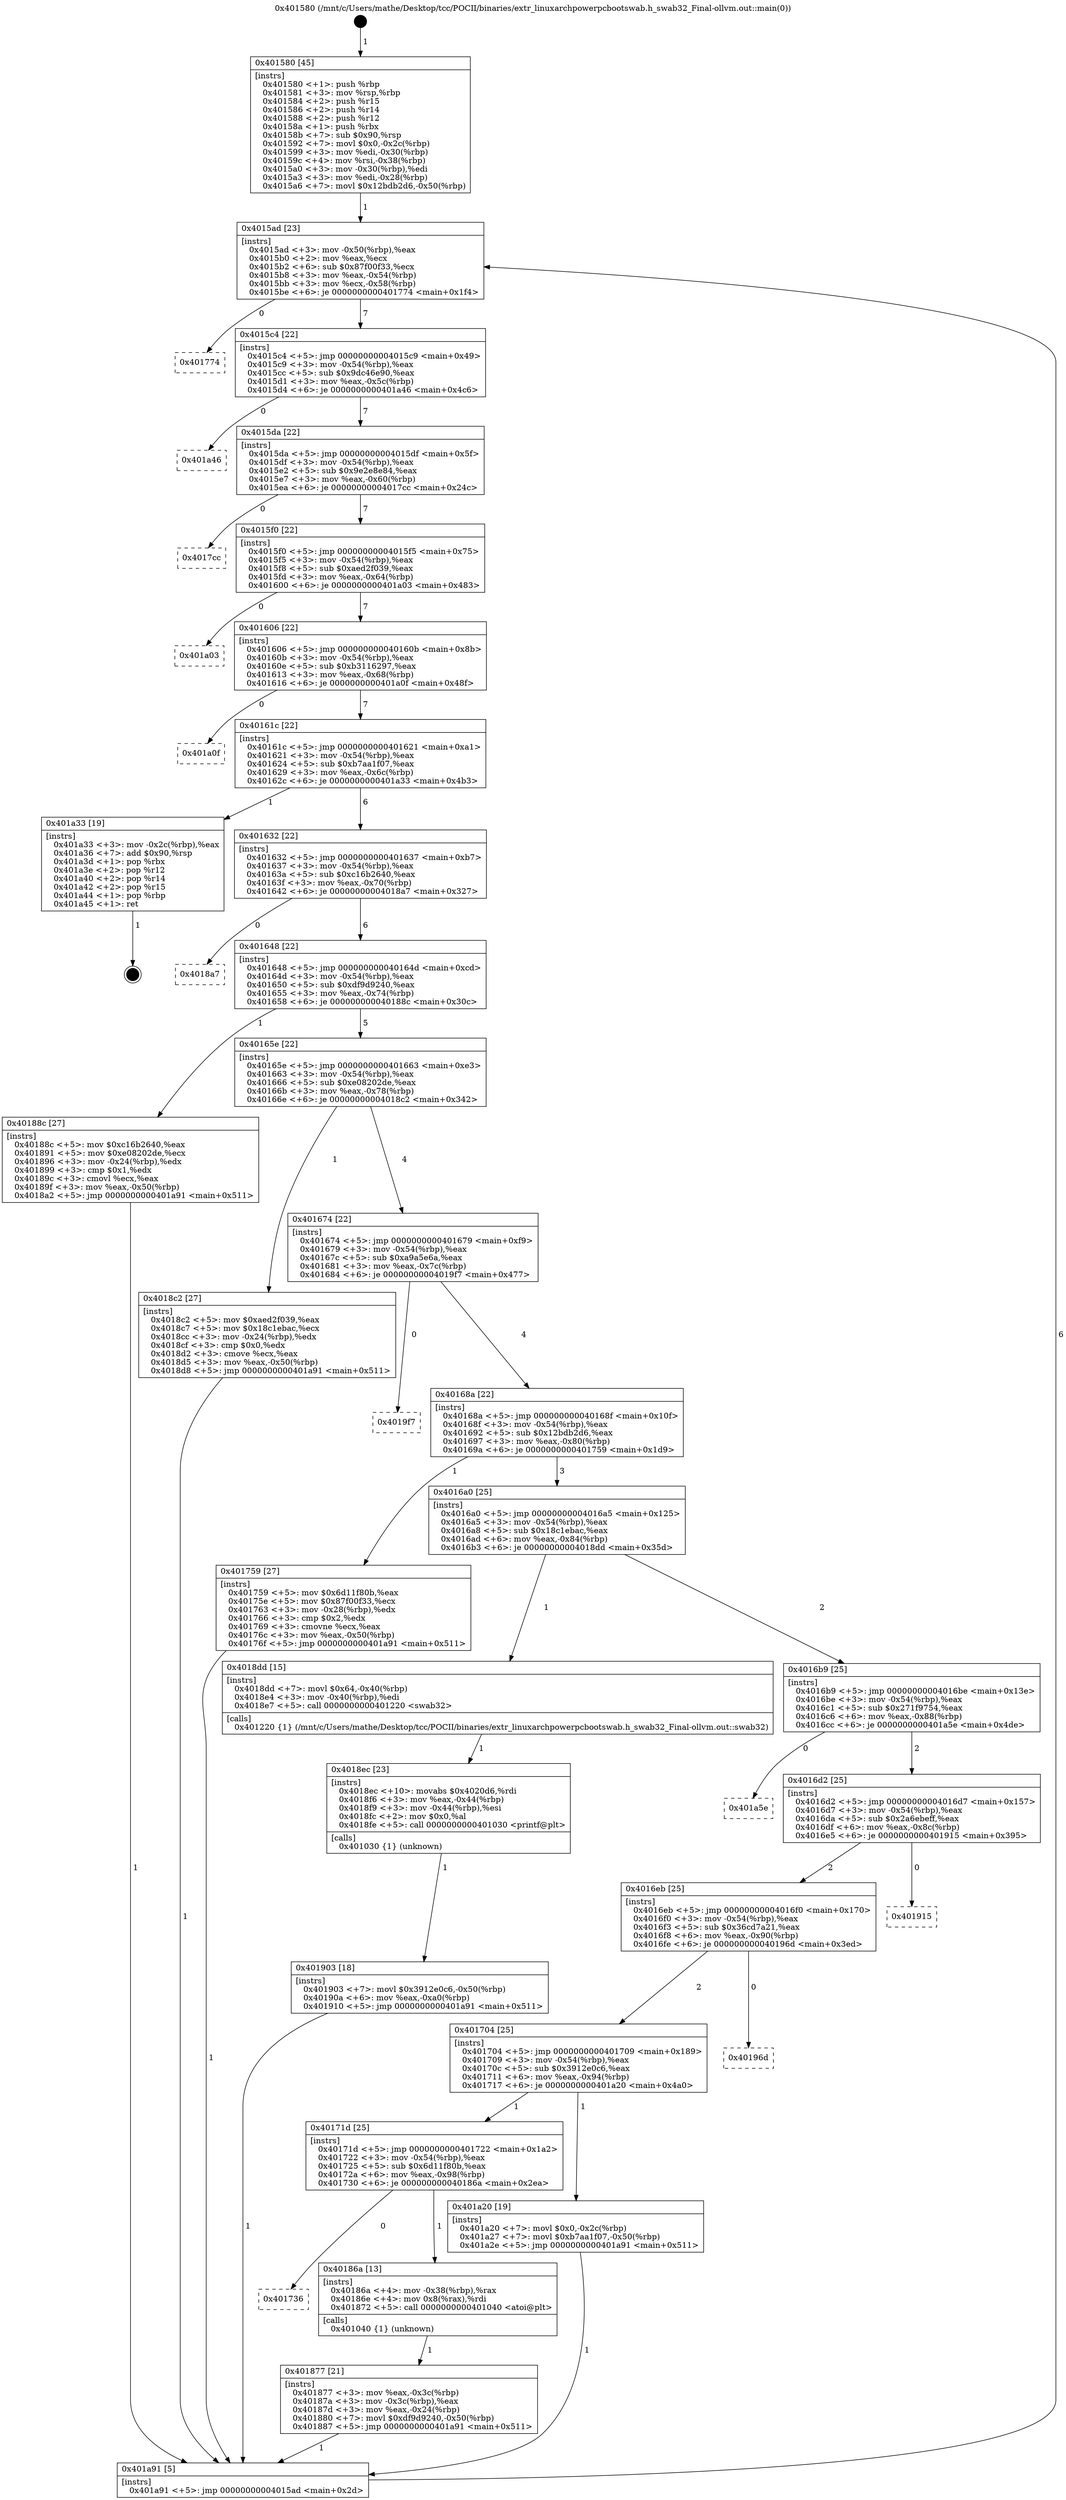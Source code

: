digraph "0x401580" {
  label = "0x401580 (/mnt/c/Users/mathe/Desktop/tcc/POCII/binaries/extr_linuxarchpowerpcbootswab.h_swab32_Final-ollvm.out::main(0))"
  labelloc = "t"
  node[shape=record]

  Entry [label="",width=0.3,height=0.3,shape=circle,fillcolor=black,style=filled]
  "0x4015ad" [label="{
     0x4015ad [23]\l
     | [instrs]\l
     &nbsp;&nbsp;0x4015ad \<+3\>: mov -0x50(%rbp),%eax\l
     &nbsp;&nbsp;0x4015b0 \<+2\>: mov %eax,%ecx\l
     &nbsp;&nbsp;0x4015b2 \<+6\>: sub $0x87f00f33,%ecx\l
     &nbsp;&nbsp;0x4015b8 \<+3\>: mov %eax,-0x54(%rbp)\l
     &nbsp;&nbsp;0x4015bb \<+3\>: mov %ecx,-0x58(%rbp)\l
     &nbsp;&nbsp;0x4015be \<+6\>: je 0000000000401774 \<main+0x1f4\>\l
  }"]
  "0x401774" [label="{
     0x401774\l
  }", style=dashed]
  "0x4015c4" [label="{
     0x4015c4 [22]\l
     | [instrs]\l
     &nbsp;&nbsp;0x4015c4 \<+5\>: jmp 00000000004015c9 \<main+0x49\>\l
     &nbsp;&nbsp;0x4015c9 \<+3\>: mov -0x54(%rbp),%eax\l
     &nbsp;&nbsp;0x4015cc \<+5\>: sub $0x9dc46e90,%eax\l
     &nbsp;&nbsp;0x4015d1 \<+3\>: mov %eax,-0x5c(%rbp)\l
     &nbsp;&nbsp;0x4015d4 \<+6\>: je 0000000000401a46 \<main+0x4c6\>\l
  }"]
  Exit [label="",width=0.3,height=0.3,shape=circle,fillcolor=black,style=filled,peripheries=2]
  "0x401a46" [label="{
     0x401a46\l
  }", style=dashed]
  "0x4015da" [label="{
     0x4015da [22]\l
     | [instrs]\l
     &nbsp;&nbsp;0x4015da \<+5\>: jmp 00000000004015df \<main+0x5f\>\l
     &nbsp;&nbsp;0x4015df \<+3\>: mov -0x54(%rbp),%eax\l
     &nbsp;&nbsp;0x4015e2 \<+5\>: sub $0x9e2e8e84,%eax\l
     &nbsp;&nbsp;0x4015e7 \<+3\>: mov %eax,-0x60(%rbp)\l
     &nbsp;&nbsp;0x4015ea \<+6\>: je 00000000004017cc \<main+0x24c\>\l
  }"]
  "0x401903" [label="{
     0x401903 [18]\l
     | [instrs]\l
     &nbsp;&nbsp;0x401903 \<+7\>: movl $0x3912e0c6,-0x50(%rbp)\l
     &nbsp;&nbsp;0x40190a \<+6\>: mov %eax,-0xa0(%rbp)\l
     &nbsp;&nbsp;0x401910 \<+5\>: jmp 0000000000401a91 \<main+0x511\>\l
  }"]
  "0x4017cc" [label="{
     0x4017cc\l
  }", style=dashed]
  "0x4015f0" [label="{
     0x4015f0 [22]\l
     | [instrs]\l
     &nbsp;&nbsp;0x4015f0 \<+5\>: jmp 00000000004015f5 \<main+0x75\>\l
     &nbsp;&nbsp;0x4015f5 \<+3\>: mov -0x54(%rbp),%eax\l
     &nbsp;&nbsp;0x4015f8 \<+5\>: sub $0xaed2f039,%eax\l
     &nbsp;&nbsp;0x4015fd \<+3\>: mov %eax,-0x64(%rbp)\l
     &nbsp;&nbsp;0x401600 \<+6\>: je 0000000000401a03 \<main+0x483\>\l
  }"]
  "0x4018ec" [label="{
     0x4018ec [23]\l
     | [instrs]\l
     &nbsp;&nbsp;0x4018ec \<+10\>: movabs $0x4020d6,%rdi\l
     &nbsp;&nbsp;0x4018f6 \<+3\>: mov %eax,-0x44(%rbp)\l
     &nbsp;&nbsp;0x4018f9 \<+3\>: mov -0x44(%rbp),%esi\l
     &nbsp;&nbsp;0x4018fc \<+2\>: mov $0x0,%al\l
     &nbsp;&nbsp;0x4018fe \<+5\>: call 0000000000401030 \<printf@plt\>\l
     | [calls]\l
     &nbsp;&nbsp;0x401030 \{1\} (unknown)\l
  }"]
  "0x401a03" [label="{
     0x401a03\l
  }", style=dashed]
  "0x401606" [label="{
     0x401606 [22]\l
     | [instrs]\l
     &nbsp;&nbsp;0x401606 \<+5\>: jmp 000000000040160b \<main+0x8b\>\l
     &nbsp;&nbsp;0x40160b \<+3\>: mov -0x54(%rbp),%eax\l
     &nbsp;&nbsp;0x40160e \<+5\>: sub $0xb3116297,%eax\l
     &nbsp;&nbsp;0x401613 \<+3\>: mov %eax,-0x68(%rbp)\l
     &nbsp;&nbsp;0x401616 \<+6\>: je 0000000000401a0f \<main+0x48f\>\l
  }"]
  "0x401877" [label="{
     0x401877 [21]\l
     | [instrs]\l
     &nbsp;&nbsp;0x401877 \<+3\>: mov %eax,-0x3c(%rbp)\l
     &nbsp;&nbsp;0x40187a \<+3\>: mov -0x3c(%rbp),%eax\l
     &nbsp;&nbsp;0x40187d \<+3\>: mov %eax,-0x24(%rbp)\l
     &nbsp;&nbsp;0x401880 \<+7\>: movl $0xdf9d9240,-0x50(%rbp)\l
     &nbsp;&nbsp;0x401887 \<+5\>: jmp 0000000000401a91 \<main+0x511\>\l
  }"]
  "0x401a0f" [label="{
     0x401a0f\l
  }", style=dashed]
  "0x40161c" [label="{
     0x40161c [22]\l
     | [instrs]\l
     &nbsp;&nbsp;0x40161c \<+5\>: jmp 0000000000401621 \<main+0xa1\>\l
     &nbsp;&nbsp;0x401621 \<+3\>: mov -0x54(%rbp),%eax\l
     &nbsp;&nbsp;0x401624 \<+5\>: sub $0xb7aa1f07,%eax\l
     &nbsp;&nbsp;0x401629 \<+3\>: mov %eax,-0x6c(%rbp)\l
     &nbsp;&nbsp;0x40162c \<+6\>: je 0000000000401a33 \<main+0x4b3\>\l
  }"]
  "0x401736" [label="{
     0x401736\l
  }", style=dashed]
  "0x401a33" [label="{
     0x401a33 [19]\l
     | [instrs]\l
     &nbsp;&nbsp;0x401a33 \<+3\>: mov -0x2c(%rbp),%eax\l
     &nbsp;&nbsp;0x401a36 \<+7\>: add $0x90,%rsp\l
     &nbsp;&nbsp;0x401a3d \<+1\>: pop %rbx\l
     &nbsp;&nbsp;0x401a3e \<+2\>: pop %r12\l
     &nbsp;&nbsp;0x401a40 \<+2\>: pop %r14\l
     &nbsp;&nbsp;0x401a42 \<+2\>: pop %r15\l
     &nbsp;&nbsp;0x401a44 \<+1\>: pop %rbp\l
     &nbsp;&nbsp;0x401a45 \<+1\>: ret\l
  }"]
  "0x401632" [label="{
     0x401632 [22]\l
     | [instrs]\l
     &nbsp;&nbsp;0x401632 \<+5\>: jmp 0000000000401637 \<main+0xb7\>\l
     &nbsp;&nbsp;0x401637 \<+3\>: mov -0x54(%rbp),%eax\l
     &nbsp;&nbsp;0x40163a \<+5\>: sub $0xc16b2640,%eax\l
     &nbsp;&nbsp;0x40163f \<+3\>: mov %eax,-0x70(%rbp)\l
     &nbsp;&nbsp;0x401642 \<+6\>: je 00000000004018a7 \<main+0x327\>\l
  }"]
  "0x40186a" [label="{
     0x40186a [13]\l
     | [instrs]\l
     &nbsp;&nbsp;0x40186a \<+4\>: mov -0x38(%rbp),%rax\l
     &nbsp;&nbsp;0x40186e \<+4\>: mov 0x8(%rax),%rdi\l
     &nbsp;&nbsp;0x401872 \<+5\>: call 0000000000401040 \<atoi@plt\>\l
     | [calls]\l
     &nbsp;&nbsp;0x401040 \{1\} (unknown)\l
  }"]
  "0x4018a7" [label="{
     0x4018a7\l
  }", style=dashed]
  "0x401648" [label="{
     0x401648 [22]\l
     | [instrs]\l
     &nbsp;&nbsp;0x401648 \<+5\>: jmp 000000000040164d \<main+0xcd\>\l
     &nbsp;&nbsp;0x40164d \<+3\>: mov -0x54(%rbp),%eax\l
     &nbsp;&nbsp;0x401650 \<+5\>: sub $0xdf9d9240,%eax\l
     &nbsp;&nbsp;0x401655 \<+3\>: mov %eax,-0x74(%rbp)\l
     &nbsp;&nbsp;0x401658 \<+6\>: je 000000000040188c \<main+0x30c\>\l
  }"]
  "0x40171d" [label="{
     0x40171d [25]\l
     | [instrs]\l
     &nbsp;&nbsp;0x40171d \<+5\>: jmp 0000000000401722 \<main+0x1a2\>\l
     &nbsp;&nbsp;0x401722 \<+3\>: mov -0x54(%rbp),%eax\l
     &nbsp;&nbsp;0x401725 \<+5\>: sub $0x6d11f80b,%eax\l
     &nbsp;&nbsp;0x40172a \<+6\>: mov %eax,-0x98(%rbp)\l
     &nbsp;&nbsp;0x401730 \<+6\>: je 000000000040186a \<main+0x2ea\>\l
  }"]
  "0x40188c" [label="{
     0x40188c [27]\l
     | [instrs]\l
     &nbsp;&nbsp;0x40188c \<+5\>: mov $0xc16b2640,%eax\l
     &nbsp;&nbsp;0x401891 \<+5\>: mov $0xe08202de,%ecx\l
     &nbsp;&nbsp;0x401896 \<+3\>: mov -0x24(%rbp),%edx\l
     &nbsp;&nbsp;0x401899 \<+3\>: cmp $0x1,%edx\l
     &nbsp;&nbsp;0x40189c \<+3\>: cmovl %ecx,%eax\l
     &nbsp;&nbsp;0x40189f \<+3\>: mov %eax,-0x50(%rbp)\l
     &nbsp;&nbsp;0x4018a2 \<+5\>: jmp 0000000000401a91 \<main+0x511\>\l
  }"]
  "0x40165e" [label="{
     0x40165e [22]\l
     | [instrs]\l
     &nbsp;&nbsp;0x40165e \<+5\>: jmp 0000000000401663 \<main+0xe3\>\l
     &nbsp;&nbsp;0x401663 \<+3\>: mov -0x54(%rbp),%eax\l
     &nbsp;&nbsp;0x401666 \<+5\>: sub $0xe08202de,%eax\l
     &nbsp;&nbsp;0x40166b \<+3\>: mov %eax,-0x78(%rbp)\l
     &nbsp;&nbsp;0x40166e \<+6\>: je 00000000004018c2 \<main+0x342\>\l
  }"]
  "0x401a20" [label="{
     0x401a20 [19]\l
     | [instrs]\l
     &nbsp;&nbsp;0x401a20 \<+7\>: movl $0x0,-0x2c(%rbp)\l
     &nbsp;&nbsp;0x401a27 \<+7\>: movl $0xb7aa1f07,-0x50(%rbp)\l
     &nbsp;&nbsp;0x401a2e \<+5\>: jmp 0000000000401a91 \<main+0x511\>\l
  }"]
  "0x4018c2" [label="{
     0x4018c2 [27]\l
     | [instrs]\l
     &nbsp;&nbsp;0x4018c2 \<+5\>: mov $0xaed2f039,%eax\l
     &nbsp;&nbsp;0x4018c7 \<+5\>: mov $0x18c1ebac,%ecx\l
     &nbsp;&nbsp;0x4018cc \<+3\>: mov -0x24(%rbp),%edx\l
     &nbsp;&nbsp;0x4018cf \<+3\>: cmp $0x0,%edx\l
     &nbsp;&nbsp;0x4018d2 \<+3\>: cmove %ecx,%eax\l
     &nbsp;&nbsp;0x4018d5 \<+3\>: mov %eax,-0x50(%rbp)\l
     &nbsp;&nbsp;0x4018d8 \<+5\>: jmp 0000000000401a91 \<main+0x511\>\l
  }"]
  "0x401674" [label="{
     0x401674 [22]\l
     | [instrs]\l
     &nbsp;&nbsp;0x401674 \<+5\>: jmp 0000000000401679 \<main+0xf9\>\l
     &nbsp;&nbsp;0x401679 \<+3\>: mov -0x54(%rbp),%eax\l
     &nbsp;&nbsp;0x40167c \<+5\>: sub $0xa9a5e6a,%eax\l
     &nbsp;&nbsp;0x401681 \<+3\>: mov %eax,-0x7c(%rbp)\l
     &nbsp;&nbsp;0x401684 \<+6\>: je 00000000004019f7 \<main+0x477\>\l
  }"]
  "0x401704" [label="{
     0x401704 [25]\l
     | [instrs]\l
     &nbsp;&nbsp;0x401704 \<+5\>: jmp 0000000000401709 \<main+0x189\>\l
     &nbsp;&nbsp;0x401709 \<+3\>: mov -0x54(%rbp),%eax\l
     &nbsp;&nbsp;0x40170c \<+5\>: sub $0x3912e0c6,%eax\l
     &nbsp;&nbsp;0x401711 \<+6\>: mov %eax,-0x94(%rbp)\l
     &nbsp;&nbsp;0x401717 \<+6\>: je 0000000000401a20 \<main+0x4a0\>\l
  }"]
  "0x4019f7" [label="{
     0x4019f7\l
  }", style=dashed]
  "0x40168a" [label="{
     0x40168a [22]\l
     | [instrs]\l
     &nbsp;&nbsp;0x40168a \<+5\>: jmp 000000000040168f \<main+0x10f\>\l
     &nbsp;&nbsp;0x40168f \<+3\>: mov -0x54(%rbp),%eax\l
     &nbsp;&nbsp;0x401692 \<+5\>: sub $0x12bdb2d6,%eax\l
     &nbsp;&nbsp;0x401697 \<+3\>: mov %eax,-0x80(%rbp)\l
     &nbsp;&nbsp;0x40169a \<+6\>: je 0000000000401759 \<main+0x1d9\>\l
  }"]
  "0x40196d" [label="{
     0x40196d\l
  }", style=dashed]
  "0x401759" [label="{
     0x401759 [27]\l
     | [instrs]\l
     &nbsp;&nbsp;0x401759 \<+5\>: mov $0x6d11f80b,%eax\l
     &nbsp;&nbsp;0x40175e \<+5\>: mov $0x87f00f33,%ecx\l
     &nbsp;&nbsp;0x401763 \<+3\>: mov -0x28(%rbp),%edx\l
     &nbsp;&nbsp;0x401766 \<+3\>: cmp $0x2,%edx\l
     &nbsp;&nbsp;0x401769 \<+3\>: cmovne %ecx,%eax\l
     &nbsp;&nbsp;0x40176c \<+3\>: mov %eax,-0x50(%rbp)\l
     &nbsp;&nbsp;0x40176f \<+5\>: jmp 0000000000401a91 \<main+0x511\>\l
  }"]
  "0x4016a0" [label="{
     0x4016a0 [25]\l
     | [instrs]\l
     &nbsp;&nbsp;0x4016a0 \<+5\>: jmp 00000000004016a5 \<main+0x125\>\l
     &nbsp;&nbsp;0x4016a5 \<+3\>: mov -0x54(%rbp),%eax\l
     &nbsp;&nbsp;0x4016a8 \<+5\>: sub $0x18c1ebac,%eax\l
     &nbsp;&nbsp;0x4016ad \<+6\>: mov %eax,-0x84(%rbp)\l
     &nbsp;&nbsp;0x4016b3 \<+6\>: je 00000000004018dd \<main+0x35d\>\l
  }"]
  "0x401a91" [label="{
     0x401a91 [5]\l
     | [instrs]\l
     &nbsp;&nbsp;0x401a91 \<+5\>: jmp 00000000004015ad \<main+0x2d\>\l
  }"]
  "0x401580" [label="{
     0x401580 [45]\l
     | [instrs]\l
     &nbsp;&nbsp;0x401580 \<+1\>: push %rbp\l
     &nbsp;&nbsp;0x401581 \<+3\>: mov %rsp,%rbp\l
     &nbsp;&nbsp;0x401584 \<+2\>: push %r15\l
     &nbsp;&nbsp;0x401586 \<+2\>: push %r14\l
     &nbsp;&nbsp;0x401588 \<+2\>: push %r12\l
     &nbsp;&nbsp;0x40158a \<+1\>: push %rbx\l
     &nbsp;&nbsp;0x40158b \<+7\>: sub $0x90,%rsp\l
     &nbsp;&nbsp;0x401592 \<+7\>: movl $0x0,-0x2c(%rbp)\l
     &nbsp;&nbsp;0x401599 \<+3\>: mov %edi,-0x30(%rbp)\l
     &nbsp;&nbsp;0x40159c \<+4\>: mov %rsi,-0x38(%rbp)\l
     &nbsp;&nbsp;0x4015a0 \<+3\>: mov -0x30(%rbp),%edi\l
     &nbsp;&nbsp;0x4015a3 \<+3\>: mov %edi,-0x28(%rbp)\l
     &nbsp;&nbsp;0x4015a6 \<+7\>: movl $0x12bdb2d6,-0x50(%rbp)\l
  }"]
  "0x4016eb" [label="{
     0x4016eb [25]\l
     | [instrs]\l
     &nbsp;&nbsp;0x4016eb \<+5\>: jmp 00000000004016f0 \<main+0x170\>\l
     &nbsp;&nbsp;0x4016f0 \<+3\>: mov -0x54(%rbp),%eax\l
     &nbsp;&nbsp;0x4016f3 \<+5\>: sub $0x36cd7a21,%eax\l
     &nbsp;&nbsp;0x4016f8 \<+6\>: mov %eax,-0x90(%rbp)\l
     &nbsp;&nbsp;0x4016fe \<+6\>: je 000000000040196d \<main+0x3ed\>\l
  }"]
  "0x4018dd" [label="{
     0x4018dd [15]\l
     | [instrs]\l
     &nbsp;&nbsp;0x4018dd \<+7\>: movl $0x64,-0x40(%rbp)\l
     &nbsp;&nbsp;0x4018e4 \<+3\>: mov -0x40(%rbp),%edi\l
     &nbsp;&nbsp;0x4018e7 \<+5\>: call 0000000000401220 \<swab32\>\l
     | [calls]\l
     &nbsp;&nbsp;0x401220 \{1\} (/mnt/c/Users/mathe/Desktop/tcc/POCII/binaries/extr_linuxarchpowerpcbootswab.h_swab32_Final-ollvm.out::swab32)\l
  }"]
  "0x4016b9" [label="{
     0x4016b9 [25]\l
     | [instrs]\l
     &nbsp;&nbsp;0x4016b9 \<+5\>: jmp 00000000004016be \<main+0x13e\>\l
     &nbsp;&nbsp;0x4016be \<+3\>: mov -0x54(%rbp),%eax\l
     &nbsp;&nbsp;0x4016c1 \<+5\>: sub $0x271f9754,%eax\l
     &nbsp;&nbsp;0x4016c6 \<+6\>: mov %eax,-0x88(%rbp)\l
     &nbsp;&nbsp;0x4016cc \<+6\>: je 0000000000401a5e \<main+0x4de\>\l
  }"]
  "0x401915" [label="{
     0x401915\l
  }", style=dashed]
  "0x401a5e" [label="{
     0x401a5e\l
  }", style=dashed]
  "0x4016d2" [label="{
     0x4016d2 [25]\l
     | [instrs]\l
     &nbsp;&nbsp;0x4016d2 \<+5\>: jmp 00000000004016d7 \<main+0x157\>\l
     &nbsp;&nbsp;0x4016d7 \<+3\>: mov -0x54(%rbp),%eax\l
     &nbsp;&nbsp;0x4016da \<+5\>: sub $0x2a6ebeff,%eax\l
     &nbsp;&nbsp;0x4016df \<+6\>: mov %eax,-0x8c(%rbp)\l
     &nbsp;&nbsp;0x4016e5 \<+6\>: je 0000000000401915 \<main+0x395\>\l
  }"]
  Entry -> "0x401580" [label=" 1"]
  "0x4015ad" -> "0x401774" [label=" 0"]
  "0x4015ad" -> "0x4015c4" [label=" 7"]
  "0x401a33" -> Exit [label=" 1"]
  "0x4015c4" -> "0x401a46" [label=" 0"]
  "0x4015c4" -> "0x4015da" [label=" 7"]
  "0x401a20" -> "0x401a91" [label=" 1"]
  "0x4015da" -> "0x4017cc" [label=" 0"]
  "0x4015da" -> "0x4015f0" [label=" 7"]
  "0x401903" -> "0x401a91" [label=" 1"]
  "0x4015f0" -> "0x401a03" [label=" 0"]
  "0x4015f0" -> "0x401606" [label=" 7"]
  "0x4018ec" -> "0x401903" [label=" 1"]
  "0x401606" -> "0x401a0f" [label=" 0"]
  "0x401606" -> "0x40161c" [label=" 7"]
  "0x4018dd" -> "0x4018ec" [label=" 1"]
  "0x40161c" -> "0x401a33" [label=" 1"]
  "0x40161c" -> "0x401632" [label=" 6"]
  "0x4018c2" -> "0x401a91" [label=" 1"]
  "0x401632" -> "0x4018a7" [label=" 0"]
  "0x401632" -> "0x401648" [label=" 6"]
  "0x40188c" -> "0x401a91" [label=" 1"]
  "0x401648" -> "0x40188c" [label=" 1"]
  "0x401648" -> "0x40165e" [label=" 5"]
  "0x40186a" -> "0x401877" [label=" 1"]
  "0x40165e" -> "0x4018c2" [label=" 1"]
  "0x40165e" -> "0x401674" [label=" 4"]
  "0x40171d" -> "0x401736" [label=" 0"]
  "0x401674" -> "0x4019f7" [label=" 0"]
  "0x401674" -> "0x40168a" [label=" 4"]
  "0x401877" -> "0x401a91" [label=" 1"]
  "0x40168a" -> "0x401759" [label=" 1"]
  "0x40168a" -> "0x4016a0" [label=" 3"]
  "0x401759" -> "0x401a91" [label=" 1"]
  "0x401580" -> "0x4015ad" [label=" 1"]
  "0x401a91" -> "0x4015ad" [label=" 6"]
  "0x401704" -> "0x40171d" [label=" 1"]
  "0x4016a0" -> "0x4018dd" [label=" 1"]
  "0x4016a0" -> "0x4016b9" [label=" 2"]
  "0x40171d" -> "0x40186a" [label=" 1"]
  "0x4016b9" -> "0x401a5e" [label=" 0"]
  "0x4016b9" -> "0x4016d2" [label=" 2"]
  "0x4016eb" -> "0x401704" [label=" 2"]
  "0x4016d2" -> "0x401915" [label=" 0"]
  "0x4016d2" -> "0x4016eb" [label=" 2"]
  "0x401704" -> "0x401a20" [label=" 1"]
  "0x4016eb" -> "0x40196d" [label=" 0"]
}

